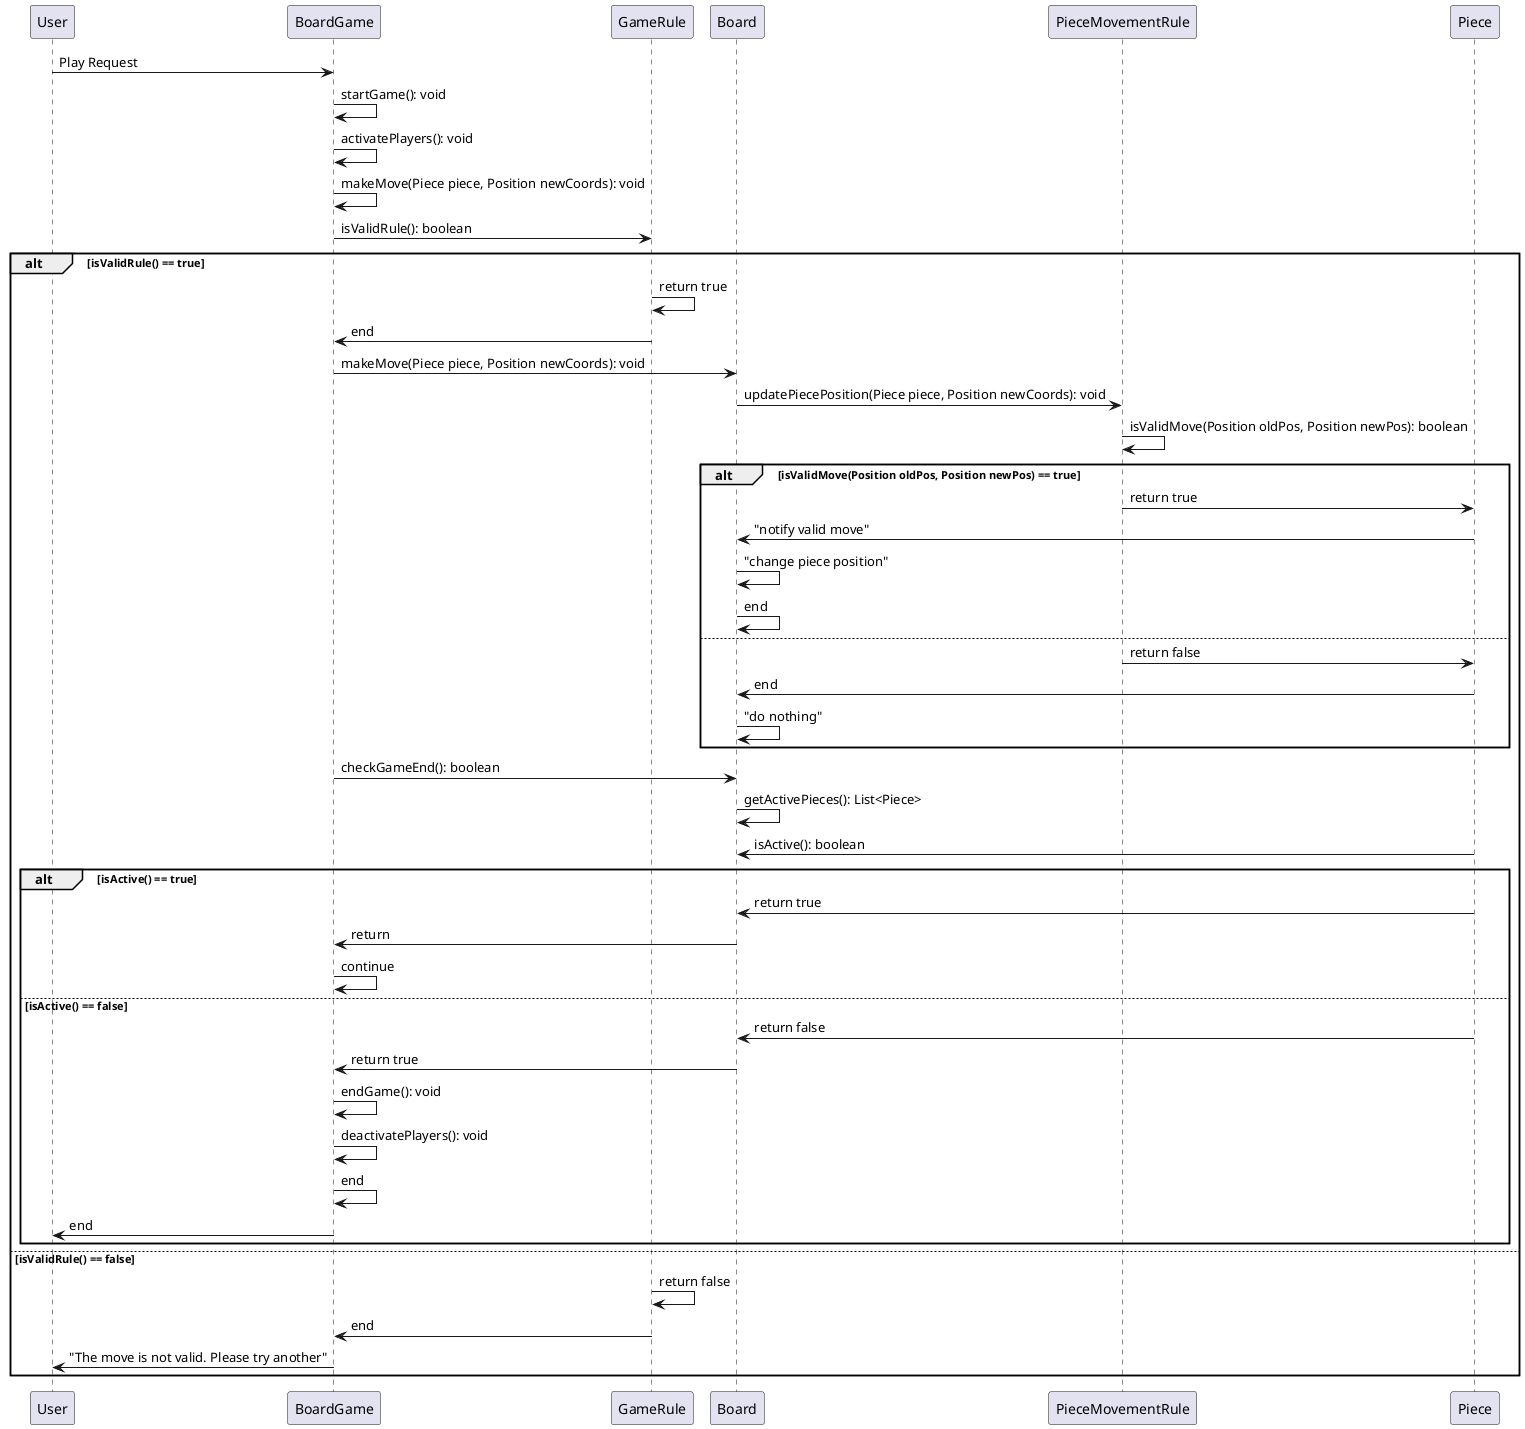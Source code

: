 @startuml
' Game
' Board
' GameRule
' PieceMovementRule
' Player
' Piece
' Position
User -> BoardGame: Play Request
BoardGame -> BoardGame: startGame(): void
BoardGame->BoardGame: activatePlayers(): void
BoardGame -> BoardGame: makeMove(Piece piece, Position newCoords): void
' Should check throughout all the rules, asserts context
BoardGame->GameRule: isValidRule(): boolean
alt isValidRule() == true
    GameRule->GameRule: return true
    GameRule->BoardGame: end
    BoardGame -> Board: makeMove(Piece piece, Position newCoords): void
    Board -> PieceMovementRule: updatePiecePosition(Piece piece, Position newCoords): void
    PieceMovementRule->PieceMovementRule: isValidMove(Position oldPos, Position newPos): boolean
    alt isValidMove(Position oldPos, Position newPos) == true
        PieceMovementRule -> Piece: return true
        Piece->Board: "notify valid move"
        Board->Board: "change piece position"
        Board->Board: end
    else
        PieceMovementRule->Piece: return false
        Piece->Board: end
        Board->Board: "do nothing"
    end

    BoardGame->Board: checkGameEnd(): boolean
    Board->Board: getActivePieces(): List<Piece>
    Piece->Board: isActive(): boolean
    ' Should check win condition piece/s
    alt isActive() == true
        Piece->Board: return true
        Board->BoardGame: return
        BoardGame->BoardGame: continue
    else isActive() == false
        Piece->Board: return false
        Board->BoardGame: return true
        BoardGame->BoardGame: endGame(): void
        BoardGame->BoardGame: deactivatePlayers(): void
        BoardGame->BoardGame: end
        BoardGame->User: end
    end
else isValidRule() == false
    GameRule->GameRule: return false
    GameRule->BoardGame: end
    BoardGame->User: "The move is not valid. Please try another"
    'This should make the execution cyclic
end
@enduml